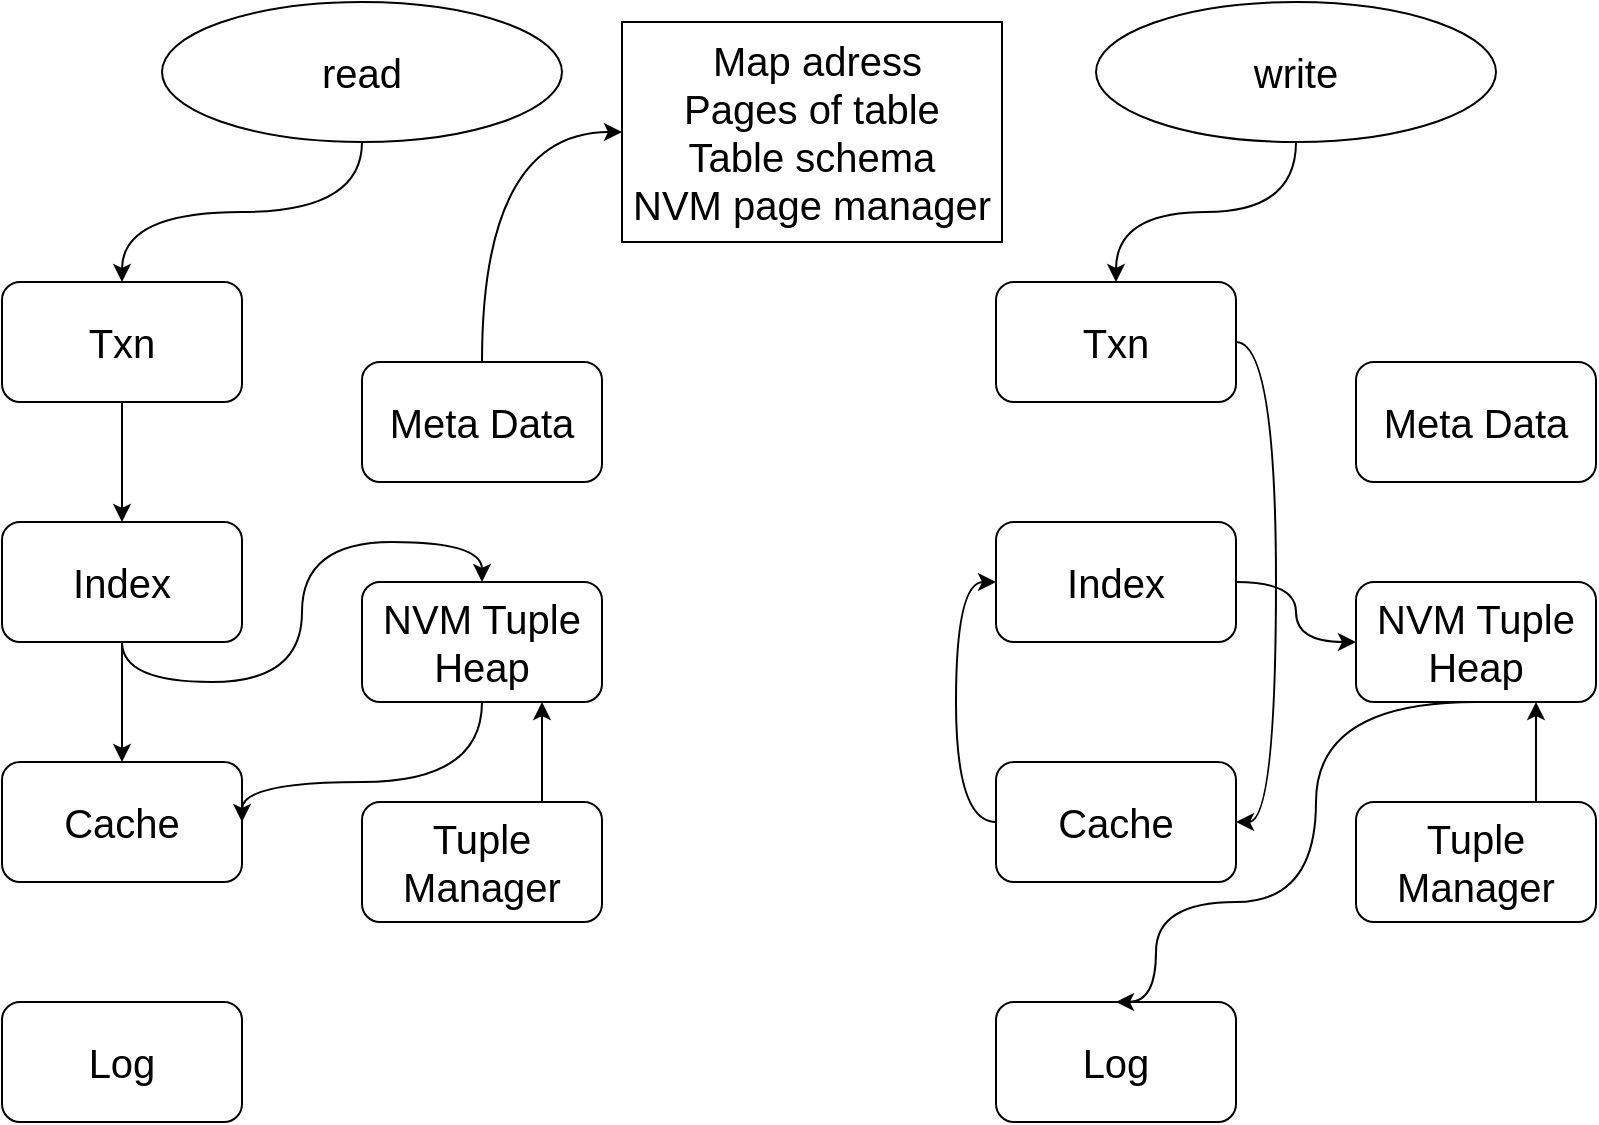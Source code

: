<mxfile version="14.9.0" type="github">
  <diagram id="gbemhICK7RKWESc6Yvt0" name="Page-1">
    <mxGraphModel dx="1851" dy="844" grid="1" gridSize="10" guides="1" tooltips="1" connect="1" arrows="1" fold="1" page="1" pageScale="1" pageWidth="827" pageHeight="1169" math="0" shadow="0">
      <root>
        <mxCell id="0" />
        <mxCell id="1" parent="0" />
        <mxCell id="EtwFDLTVwgX0dgTHdsAJ-21" style="edgeStyle=orthogonalEdgeStyle;rounded=0;orthogonalLoop=1;jettySize=auto;html=1;exitX=0.5;exitY=1;exitDx=0;exitDy=0;entryX=0.5;entryY=0;entryDx=0;entryDy=0;curved=1;fontSize=20;" parent="1" source="EtwFDLTVwgX0dgTHdsAJ-1" target="EtwFDLTVwgX0dgTHdsAJ-4" edge="1">
          <mxGeometry relative="1" as="geometry" />
        </mxCell>
        <mxCell id="EtwFDLTVwgX0dgTHdsAJ-1" value="read" style="ellipse;whiteSpace=wrap;html=1;fontSize=20;" parent="1" vertex="1">
          <mxGeometry x="110" y="90" width="200" height="70" as="geometry" />
        </mxCell>
        <mxCell id="EtwFDLTVwgX0dgTHdsAJ-29" style="edgeStyle=orthogonalEdgeStyle;curved=1;rounded=0;orthogonalLoop=1;jettySize=auto;html=1;exitX=0.5;exitY=1;exitDx=0;exitDy=0;fontSize=20;" parent="1" source="EtwFDLTVwgX0dgTHdsAJ-4" target="EtwFDLTVwgX0dgTHdsAJ-5" edge="1">
          <mxGeometry relative="1" as="geometry" />
        </mxCell>
        <mxCell id="EtwFDLTVwgX0dgTHdsAJ-4" value="Txn" style="rounded=1;whiteSpace=wrap;html=1;fontSize=20;" parent="1" vertex="1">
          <mxGeometry x="30" y="230" width="120" height="60" as="geometry" />
        </mxCell>
        <mxCell id="EtwFDLTVwgX0dgTHdsAJ-24" style="edgeStyle=orthogonalEdgeStyle;curved=1;rounded=0;orthogonalLoop=1;jettySize=auto;html=1;exitX=0.5;exitY=1;exitDx=0;exitDy=0;entryX=0.5;entryY=0;entryDx=0;entryDy=0;fontSize=20;" parent="1" source="EtwFDLTVwgX0dgTHdsAJ-5" target="EtwFDLTVwgX0dgTHdsAJ-6" edge="1">
          <mxGeometry relative="1" as="geometry" />
        </mxCell>
        <mxCell id="EtwFDLTVwgX0dgTHdsAJ-25" style="edgeStyle=orthogonalEdgeStyle;curved=1;rounded=0;orthogonalLoop=1;jettySize=auto;html=1;exitX=0.5;exitY=1;exitDx=0;exitDy=0;entryX=0.5;entryY=0;entryDx=0;entryDy=0;fontSize=20;" parent="1" source="EtwFDLTVwgX0dgTHdsAJ-5" target="EtwFDLTVwgX0dgTHdsAJ-9" edge="1">
          <mxGeometry relative="1" as="geometry" />
        </mxCell>
        <mxCell id="EtwFDLTVwgX0dgTHdsAJ-5" value="Index" style="rounded=1;whiteSpace=wrap;html=1;fontSize=20;" parent="1" vertex="1">
          <mxGeometry x="30" y="350" width="120" height="60" as="geometry" />
        </mxCell>
        <mxCell id="EtwFDLTVwgX0dgTHdsAJ-6" value="Cache" style="rounded=1;whiteSpace=wrap;html=1;fontSize=20;" parent="1" vertex="1">
          <mxGeometry x="30" y="470" width="120" height="60" as="geometry" />
        </mxCell>
        <mxCell id="EtwFDLTVwgX0dgTHdsAJ-7" value="Log" style="rounded=1;whiteSpace=wrap;html=1;fontSize=20;" parent="1" vertex="1">
          <mxGeometry x="30" y="590" width="120" height="60" as="geometry" />
        </mxCell>
        <mxCell id="EtwFDLTVwgX0dgTHdsAJ-36" style="edgeStyle=orthogonalEdgeStyle;curved=1;rounded=0;orthogonalLoop=1;jettySize=auto;html=1;exitX=0.5;exitY=0;exitDx=0;exitDy=0;entryX=0;entryY=0.5;entryDx=0;entryDy=0;fontSize=20;" parent="1" source="EtwFDLTVwgX0dgTHdsAJ-8" target="EtwFDLTVwgX0dgTHdsAJ-34" edge="1">
          <mxGeometry relative="1" as="geometry" />
        </mxCell>
        <mxCell id="EtwFDLTVwgX0dgTHdsAJ-8" value="Meta Data" style="rounded=1;whiteSpace=wrap;html=1;fontSize=20;" parent="1" vertex="1">
          <mxGeometry x="210" y="270" width="120" height="60" as="geometry" />
        </mxCell>
        <mxCell id="EtwFDLTVwgX0dgTHdsAJ-9" value="NVM Tuple Heap" style="rounded=1;whiteSpace=wrap;html=1;fontSize=20;" parent="1" vertex="1">
          <mxGeometry x="210" y="380" width="120" height="60" as="geometry" />
        </mxCell>
        <mxCell id="EtwFDLTVwgX0dgTHdsAJ-26" style="edgeStyle=orthogonalEdgeStyle;curved=1;rounded=0;orthogonalLoop=1;jettySize=auto;html=1;exitX=0.5;exitY=1;exitDx=0;exitDy=0;entryX=1;entryY=0.5;entryDx=0;entryDy=0;fontSize=20;" parent="1" source="EtwFDLTVwgX0dgTHdsAJ-9" target="EtwFDLTVwgX0dgTHdsAJ-6" edge="1">
          <mxGeometry relative="1" as="geometry">
            <Array as="points">
              <mxPoint x="270" y="480" />
              <mxPoint x="150" y="480" />
            </Array>
          </mxGeometry>
        </mxCell>
        <mxCell id="de4A1w0ONzurPQHquJAN-4" style="edgeStyle=orthogonalEdgeStyle;rounded=0;orthogonalLoop=1;jettySize=auto;html=1;exitX=0.75;exitY=0;exitDx=0;exitDy=0;entryX=0.75;entryY=1;entryDx=0;entryDy=0;" edge="1" parent="1" source="EtwFDLTVwgX0dgTHdsAJ-10" target="EtwFDLTVwgX0dgTHdsAJ-9">
          <mxGeometry relative="1" as="geometry" />
        </mxCell>
        <mxCell id="EtwFDLTVwgX0dgTHdsAJ-10" value="Tuple Manager" style="rounded=1;whiteSpace=wrap;html=1;fontSize=20;" parent="1" vertex="1">
          <mxGeometry x="210" y="490" width="120" height="60" as="geometry" />
        </mxCell>
        <mxCell id="EtwFDLTVwgX0dgTHdsAJ-27" style="edgeStyle=orthogonalEdgeStyle;curved=1;rounded=0;orthogonalLoop=1;jettySize=auto;html=1;exitX=0.5;exitY=1;exitDx=0;exitDy=0;entryX=0.5;entryY=0;entryDx=0;entryDy=0;fontSize=20;" parent="1" source="EtwFDLTVwgX0dgTHdsAJ-12" target="EtwFDLTVwgX0dgTHdsAJ-13" edge="1">
          <mxGeometry relative="1" as="geometry" />
        </mxCell>
        <mxCell id="EtwFDLTVwgX0dgTHdsAJ-12" value="write" style="ellipse;whiteSpace=wrap;html=1;fontSize=20;" parent="1" vertex="1">
          <mxGeometry x="577" y="90" width="200" height="70" as="geometry" />
        </mxCell>
        <mxCell id="EtwFDLTVwgX0dgTHdsAJ-28" style="edgeStyle=orthogonalEdgeStyle;curved=1;rounded=0;orthogonalLoop=1;jettySize=auto;html=1;exitX=1;exitY=0.5;exitDx=0;exitDy=0;entryX=1;entryY=0.5;entryDx=0;entryDy=0;fontSize=20;" parent="1" source="EtwFDLTVwgX0dgTHdsAJ-13" target="EtwFDLTVwgX0dgTHdsAJ-15" edge="1">
          <mxGeometry relative="1" as="geometry" />
        </mxCell>
        <mxCell id="EtwFDLTVwgX0dgTHdsAJ-13" value="Txn" style="rounded=1;whiteSpace=wrap;html=1;fontSize=20;" parent="1" vertex="1">
          <mxGeometry x="527" y="230" width="120" height="60" as="geometry" />
        </mxCell>
        <mxCell id="EtwFDLTVwgX0dgTHdsAJ-32" style="edgeStyle=orthogonalEdgeStyle;curved=1;rounded=0;orthogonalLoop=1;jettySize=auto;html=1;exitX=1;exitY=0.5;exitDx=0;exitDy=0;fontSize=20;" parent="1" source="EtwFDLTVwgX0dgTHdsAJ-14" target="EtwFDLTVwgX0dgTHdsAJ-18" edge="1">
          <mxGeometry relative="1" as="geometry" />
        </mxCell>
        <mxCell id="EtwFDLTVwgX0dgTHdsAJ-14" value="Index" style="rounded=1;whiteSpace=wrap;html=1;fontSize=20;" parent="1" vertex="1">
          <mxGeometry x="527" y="350" width="120" height="60" as="geometry" />
        </mxCell>
        <mxCell id="EtwFDLTVwgX0dgTHdsAJ-30" style="edgeStyle=orthogonalEdgeStyle;curved=1;rounded=0;orthogonalLoop=1;jettySize=auto;html=1;exitX=0;exitY=0.5;exitDx=0;exitDy=0;entryX=0;entryY=0.5;entryDx=0;entryDy=0;fontSize=20;" parent="1" source="EtwFDLTVwgX0dgTHdsAJ-15" target="EtwFDLTVwgX0dgTHdsAJ-14" edge="1">
          <mxGeometry relative="1" as="geometry" />
        </mxCell>
        <mxCell id="EtwFDLTVwgX0dgTHdsAJ-15" value="Cache" style="rounded=1;whiteSpace=wrap;html=1;fontSize=20;" parent="1" vertex="1">
          <mxGeometry x="527" y="470" width="120" height="60" as="geometry" />
        </mxCell>
        <mxCell id="EtwFDLTVwgX0dgTHdsAJ-16" value="Log" style="rounded=1;whiteSpace=wrap;html=1;fontSize=20;" parent="1" vertex="1">
          <mxGeometry x="527" y="590" width="120" height="60" as="geometry" />
        </mxCell>
        <mxCell id="EtwFDLTVwgX0dgTHdsAJ-17" value="Meta Data" style="rounded=1;whiteSpace=wrap;html=1;fontSize=20;" parent="1" vertex="1">
          <mxGeometry x="707" y="270" width="120" height="60" as="geometry" />
        </mxCell>
        <mxCell id="EtwFDLTVwgX0dgTHdsAJ-33" style="edgeStyle=orthogonalEdgeStyle;curved=1;rounded=0;orthogonalLoop=1;jettySize=auto;html=1;exitX=0.5;exitY=1;exitDx=0;exitDy=0;entryX=0.5;entryY=0;entryDx=0;entryDy=0;fontSize=20;" parent="1" source="EtwFDLTVwgX0dgTHdsAJ-18" target="EtwFDLTVwgX0dgTHdsAJ-16" edge="1">
          <mxGeometry relative="1" as="geometry">
            <Array as="points">
              <mxPoint x="687" y="440" />
              <mxPoint x="687" y="540" />
              <mxPoint x="607" y="540" />
              <mxPoint x="607" y="590" />
            </Array>
          </mxGeometry>
        </mxCell>
        <mxCell id="EtwFDLTVwgX0dgTHdsAJ-18" value="NVM Tuple Heap" style="rounded=1;whiteSpace=wrap;html=1;fontSize=20;" parent="1" vertex="1">
          <mxGeometry x="707" y="380" width="120" height="60" as="geometry" />
        </mxCell>
        <mxCell id="de4A1w0ONzurPQHquJAN-5" style="edgeStyle=orthogonalEdgeStyle;rounded=0;orthogonalLoop=1;jettySize=auto;html=1;exitX=0.75;exitY=0;exitDx=0;exitDy=0;entryX=0.75;entryY=1;entryDx=0;entryDy=0;" edge="1" parent="1" source="EtwFDLTVwgX0dgTHdsAJ-19" target="EtwFDLTVwgX0dgTHdsAJ-18">
          <mxGeometry relative="1" as="geometry" />
        </mxCell>
        <mxCell id="EtwFDLTVwgX0dgTHdsAJ-19" value="Tuple Manager" style="rounded=1;whiteSpace=wrap;html=1;fontSize=20;" parent="1" vertex="1">
          <mxGeometry x="707" y="490" width="120" height="60" as="geometry" />
        </mxCell>
        <mxCell id="EtwFDLTVwgX0dgTHdsAJ-34" value="&amp;nbsp;Map adress &lt;br&gt;Pages of table&lt;br&gt;Table schema&lt;br&gt;NVM page manager" style="rounded=0;whiteSpace=wrap;html=1;shadow=0;labelBackgroundColor=none;fontSize=20;fillColor=none;" parent="1" vertex="1">
          <mxGeometry x="340" y="100" width="190" height="110" as="geometry" />
        </mxCell>
      </root>
    </mxGraphModel>
  </diagram>
</mxfile>
